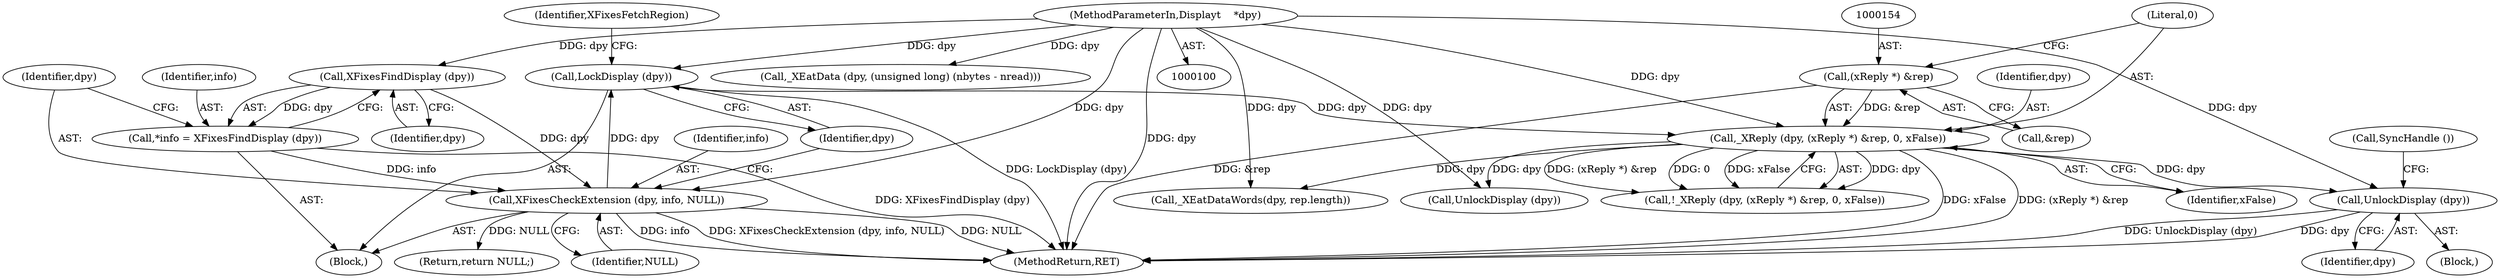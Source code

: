 digraph "0_libXfixes_61c1039ee23a2d1de712843bed3480654d7ef42e@pointer" {
"1000160" [label="(Call,UnlockDisplay (dpy))"];
"1000151" [label="(Call,_XReply (dpy, (xReply *) &rep, 0, xFalse))"];
"1000121" [label="(Call,LockDisplay (dpy))"];
"1000117" [label="(Call,XFixesCheckExtension (dpy, info, NULL))"];
"1000109" [label="(Call,XFixesFindDisplay (dpy))"];
"1000101" [label="(MethodParameterIn,Display\t    *dpy)"];
"1000107" [label="(Call,*info = XFixesFindDisplay (dpy))"];
"1000153" [label="(Call,(xReply *) &rep)"];
"1000227" [label="(Call,_XEatDataWords(dpy, rep.length))"];
"1000161" [label="(Identifier,dpy)"];
"1000124" [label="(Identifier,XFixesFetchRegion)"];
"1000239" [label="(Call,UnlockDisplay (dpy))"];
"1000150" [label="(Call,!_XReply (dpy, (xReply *) &rep, 0, xFalse))"];
"1000118" [label="(Identifier,dpy)"];
"1000152" [label="(Identifier,dpy)"];
"1000155" [label="(Call,&rep)"];
"1000119" [label="(Identifier,info)"];
"1000159" [label="(Block,)"];
"1000120" [label="(Identifier,NULL)"];
"1000105" [label="(Block,)"];
"1000162" [label="(Call,SyncHandle ())"];
"1000110" [label="(Identifier,dpy)"];
"1000157" [label="(Literal,0)"];
"1000108" [label="(Identifier,info)"];
"1000248" [label="(MethodReturn,RET)"];
"1000117" [label="(Call,XFixesCheckExtension (dpy, info, NULL))"];
"1000107" [label="(Call,*info = XFixesFindDisplay (dpy))"];
"1000121" [label="(Call,LockDisplay (dpy))"];
"1000101" [label="(MethodParameterIn,Display\t    *dpy)"];
"1000158" [label="(Identifier,xFalse)"];
"1000163" [label="(Return,return NULL;)"];
"1000153" [label="(Call,(xReply *) &rep)"];
"1000109" [label="(Call,XFixesFindDisplay (dpy))"];
"1000232" [label="(Call,_XEatData (dpy, (unsigned long) (nbytes - nread)))"];
"1000122" [label="(Identifier,dpy)"];
"1000160" [label="(Call,UnlockDisplay (dpy))"];
"1000151" [label="(Call,_XReply (dpy, (xReply *) &rep, 0, xFalse))"];
"1000160" -> "1000159"  [label="AST: "];
"1000160" -> "1000161"  [label="CFG: "];
"1000161" -> "1000160"  [label="AST: "];
"1000162" -> "1000160"  [label="CFG: "];
"1000160" -> "1000248"  [label="DDG: UnlockDisplay (dpy)"];
"1000160" -> "1000248"  [label="DDG: dpy"];
"1000151" -> "1000160"  [label="DDG: dpy"];
"1000101" -> "1000160"  [label="DDG: dpy"];
"1000151" -> "1000150"  [label="AST: "];
"1000151" -> "1000158"  [label="CFG: "];
"1000152" -> "1000151"  [label="AST: "];
"1000153" -> "1000151"  [label="AST: "];
"1000157" -> "1000151"  [label="AST: "];
"1000158" -> "1000151"  [label="AST: "];
"1000150" -> "1000151"  [label="CFG: "];
"1000151" -> "1000248"  [label="DDG: xFalse"];
"1000151" -> "1000248"  [label="DDG: (xReply *) &rep"];
"1000151" -> "1000150"  [label="DDG: dpy"];
"1000151" -> "1000150"  [label="DDG: (xReply *) &rep"];
"1000151" -> "1000150"  [label="DDG: 0"];
"1000151" -> "1000150"  [label="DDG: xFalse"];
"1000121" -> "1000151"  [label="DDG: dpy"];
"1000101" -> "1000151"  [label="DDG: dpy"];
"1000153" -> "1000151"  [label="DDG: &rep"];
"1000151" -> "1000227"  [label="DDG: dpy"];
"1000151" -> "1000239"  [label="DDG: dpy"];
"1000121" -> "1000105"  [label="AST: "];
"1000121" -> "1000122"  [label="CFG: "];
"1000122" -> "1000121"  [label="AST: "];
"1000124" -> "1000121"  [label="CFG: "];
"1000121" -> "1000248"  [label="DDG: LockDisplay (dpy)"];
"1000117" -> "1000121"  [label="DDG: dpy"];
"1000101" -> "1000121"  [label="DDG: dpy"];
"1000117" -> "1000105"  [label="AST: "];
"1000117" -> "1000120"  [label="CFG: "];
"1000118" -> "1000117"  [label="AST: "];
"1000119" -> "1000117"  [label="AST: "];
"1000120" -> "1000117"  [label="AST: "];
"1000122" -> "1000117"  [label="CFG: "];
"1000117" -> "1000248"  [label="DDG: XFixesCheckExtension (dpy, info, NULL)"];
"1000117" -> "1000248"  [label="DDG: NULL"];
"1000117" -> "1000248"  [label="DDG: info"];
"1000109" -> "1000117"  [label="DDG: dpy"];
"1000101" -> "1000117"  [label="DDG: dpy"];
"1000107" -> "1000117"  [label="DDG: info"];
"1000117" -> "1000163"  [label="DDG: NULL"];
"1000109" -> "1000107"  [label="AST: "];
"1000109" -> "1000110"  [label="CFG: "];
"1000110" -> "1000109"  [label="AST: "];
"1000107" -> "1000109"  [label="CFG: "];
"1000109" -> "1000107"  [label="DDG: dpy"];
"1000101" -> "1000109"  [label="DDG: dpy"];
"1000101" -> "1000100"  [label="AST: "];
"1000101" -> "1000248"  [label="DDG: dpy"];
"1000101" -> "1000227"  [label="DDG: dpy"];
"1000101" -> "1000232"  [label="DDG: dpy"];
"1000101" -> "1000239"  [label="DDG: dpy"];
"1000107" -> "1000105"  [label="AST: "];
"1000108" -> "1000107"  [label="AST: "];
"1000118" -> "1000107"  [label="CFG: "];
"1000107" -> "1000248"  [label="DDG: XFixesFindDisplay (dpy)"];
"1000153" -> "1000155"  [label="CFG: "];
"1000154" -> "1000153"  [label="AST: "];
"1000155" -> "1000153"  [label="AST: "];
"1000157" -> "1000153"  [label="CFG: "];
"1000153" -> "1000248"  [label="DDG: &rep"];
}
